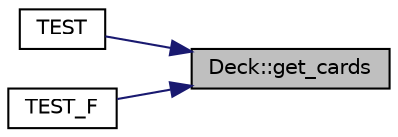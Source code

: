 digraph "Deck::get_cards"
{
 // INTERACTIVE_SVG=YES
 // LATEX_PDF_SIZE
  edge [fontname="Helvetica",fontsize="10",labelfontname="Helvetica",labelfontsize="10"];
  node [fontname="Helvetica",fontsize="10",shape=record];
  rankdir="RL";
  Node1 [label="Deck::get_cards",height=0.2,width=0.4,color="black", fillcolor="grey75", style="filled", fontcolor="black",tooltip="Retrieves the current set of cards in the deck."];
  Node1 -> Node2 [dir="back",color="midnightblue",fontsize="10",style="solid",fontname="Helvetica"];
  Node2 [label="TEST",height=0.2,width=0.4,color="black", fillcolor="white", style="filled",URL="$test___deck_8cc.html#a32761366781d5d43b35b6c0373c698c9",tooltip=" "];
  Node1 -> Node3 [dir="back",color="midnightblue",fontsize="10",style="solid",fontname="Helvetica"];
  Node3 [label="TEST_F",height=0.2,width=0.4,color="black", fillcolor="white", style="filled",URL="$test___game_8cc.html#aa74720a6e6583bc8e6968552cca44430",tooltip=" "];
}

